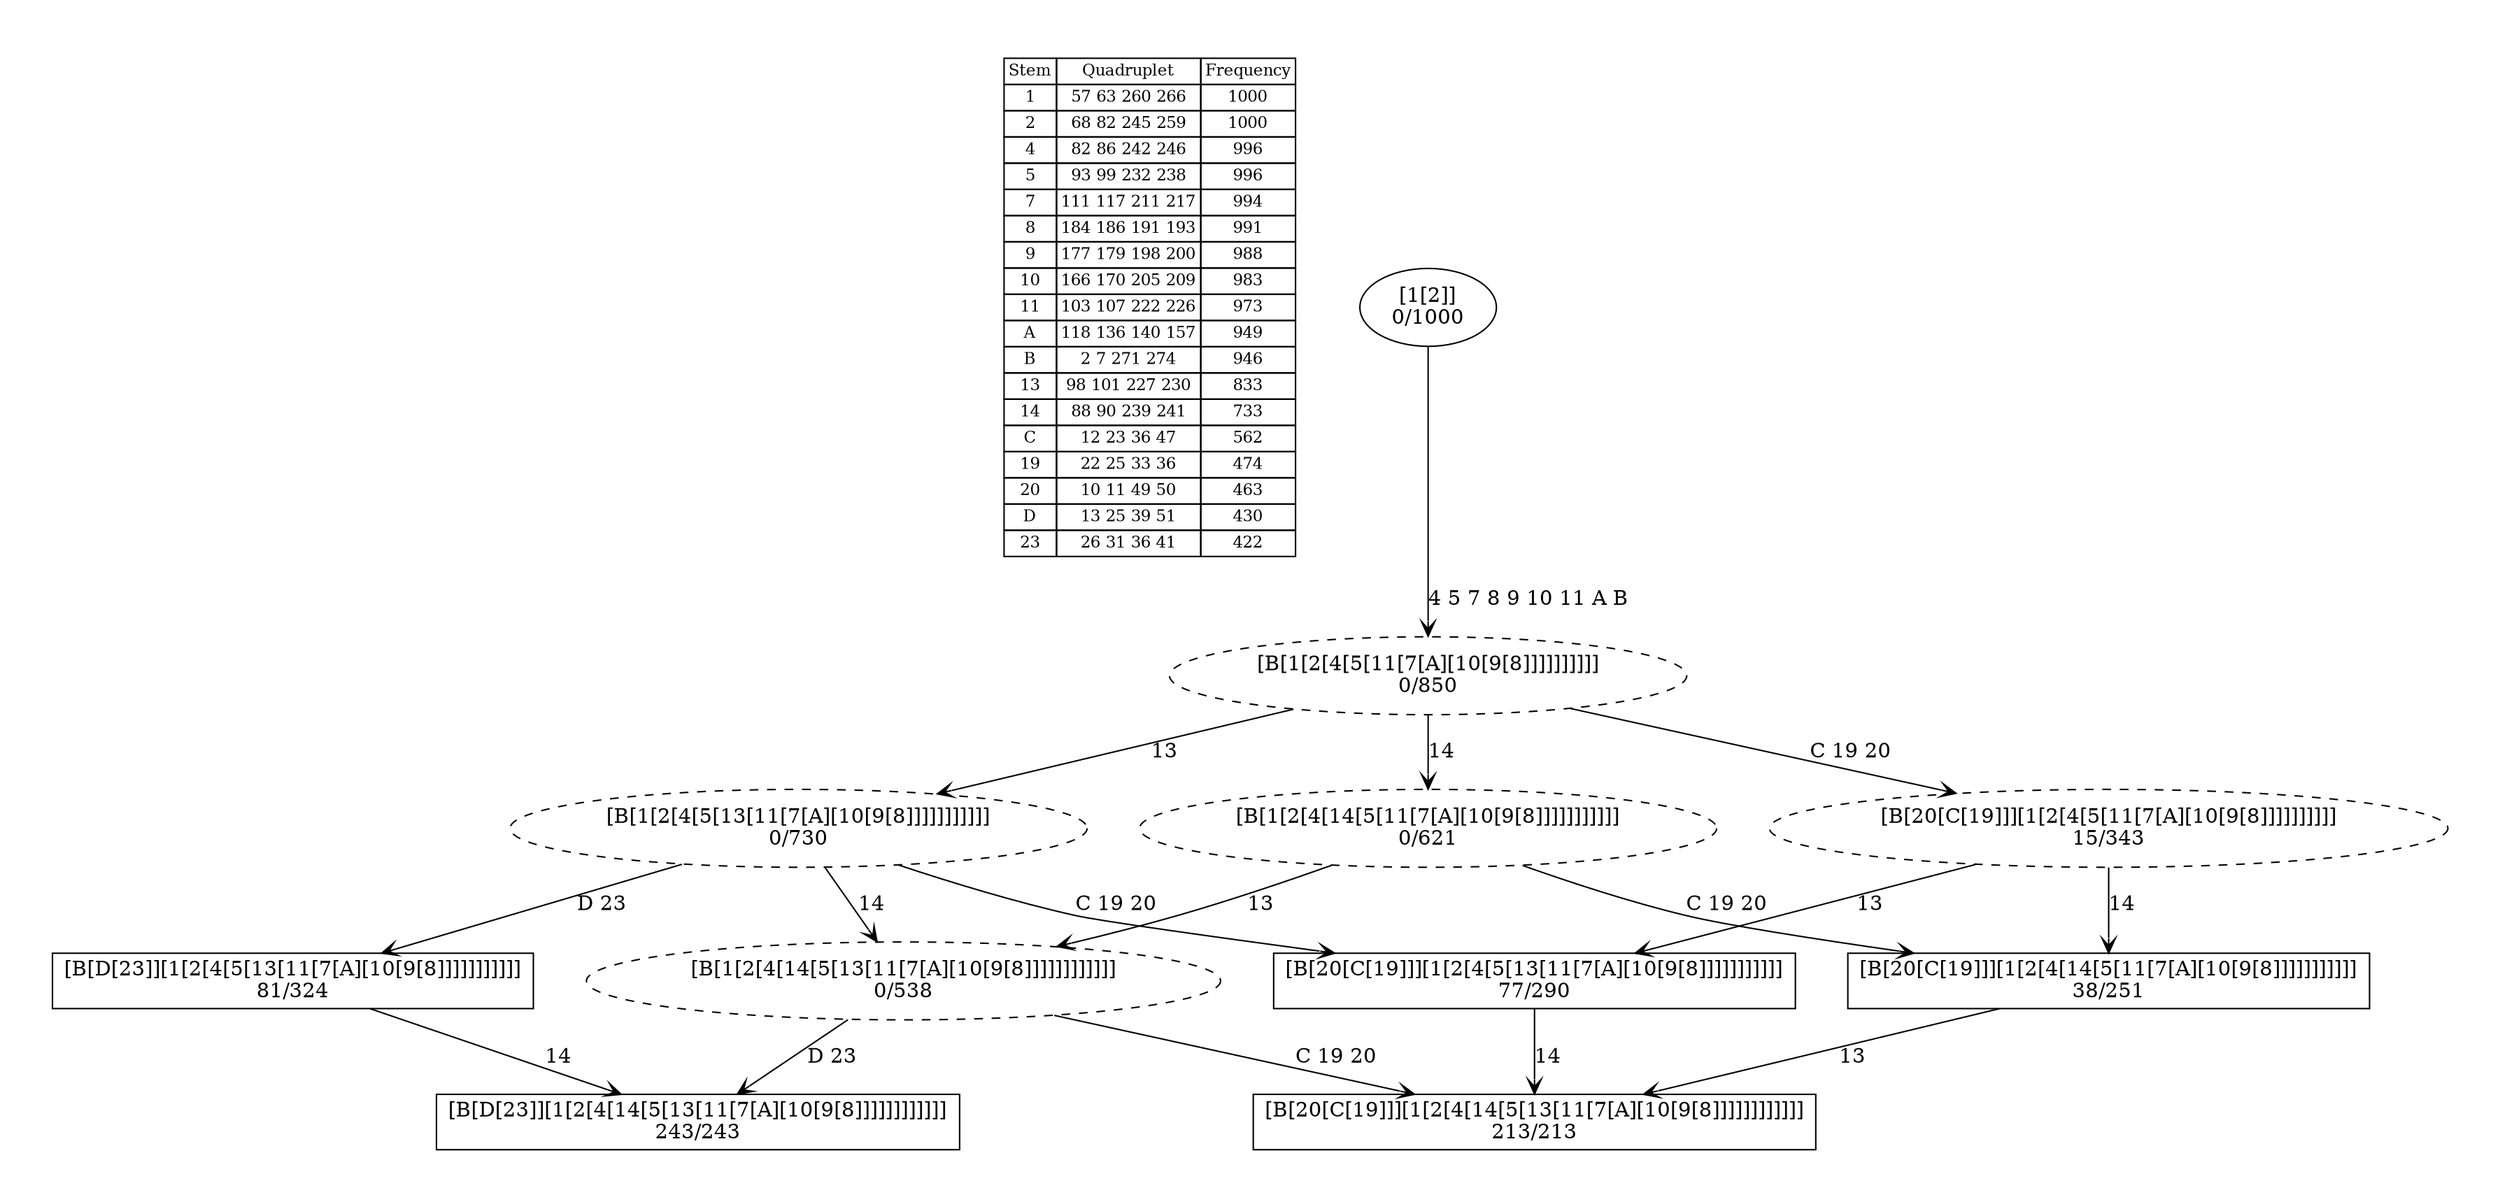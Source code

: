 digraph G {
	pad = 0.5;
	nodesep = 0.5;
"legend" [label = < <table border="0" cellborder="1" cellspacing="0"><tr><td>Stem</td><td>Quadruplet</td><td>Frequency</td></tr>
<tr><td>1</td><td>57 63 260 266</td><td>1000</td></tr>
<tr><td>2</td><td>68 82 245 259</td><td>1000</td></tr>
<tr><td>4</td><td>82 86 242 246</td><td>996</td></tr>
<tr><td>5</td><td>93 99 232 238</td><td>996</td></tr>
<tr><td>7</td><td>111 117 211 217</td><td>994</td></tr>
<tr><td>8</td><td>184 186 191 193</td><td>991</td></tr>
<tr><td>9</td><td>177 179 198 200</td><td>988</td></tr>
<tr><td>10</td><td>166 170 205 209</td><td>983</td></tr>
<tr><td>11</td><td>103 107 222 226</td><td>973</td></tr>
<tr><td>A</td><td>118 136 140 157</td><td>949</td></tr>
<tr><td>B</td><td>2 7 271 274</td><td>946</td></tr>
<tr><td>13</td><td>98 101 227 230</td><td>833</td></tr>
<tr><td>14</td><td>88 90 239 241</td><td>733</td></tr>
<tr><td>C</td><td>12 23 36 47</td><td>562</td></tr>
<tr><td>19</td><td>22 25 33 36</td><td>474</td></tr>
<tr><td>20</td><td>10 11 49 50</td><td>463</td></tr>
<tr><td>D</td><td>13 25 39 51</td><td>430</td></tr>
<tr><td>23</td><td>26 31 36 41</td><td>422</td></tr>
</table>>, shape = plaintext, fontsize=11];
"1 2 4 5 7 8 9 10 11 A B 13 14 D 23 " [shape = box];
"1 2 4 5 7 8 9 10 11 A B 13 14 C 19 20 " [shape = box];
"1 2 4 5 7 8 9 10 11 A B 13 D 23 " [shape = box];
"1 2 4 5 7 8 9 10 11 A B 13 C 19 20 " [shape = box];
"1 2 4 5 7 8 9 10 11 A B 14 C 19 20 " [shape = box];
"1 2 4 5 7 8 9 10 11 A B 13 14 " [style = dashed];
"1 2 4 5 7 8 9 10 11 A B 13 " [style = dashed];
"1 2 4 5 7 8 9 10 11 A B 14 " [style = dashed];
"1 2 4 5 7 8 9 10 11 A B " [style = dashed];
"1 2 4 5 7 8 9 10 11 A B C 19 20 " [style = dashed];
"1 2 4 5 7 8 9 10 11 A B 13 14 D 23 " [label = "[B[D[23]][1[2[4[14[5[13[11[7[A][10[9[8]]]]]]]]]]]]\n243/243"];
"1 2 4 5 7 8 9 10 11 A B 13 14 C 19 20 " [label = "[B[20[C[19]]][1[2[4[14[5[13[11[7[A][10[9[8]]]]]]]]]]]]\n213/213"];
"1 2 4 5 7 8 9 10 11 A B 13 D 23 " [label = "[B[D[23]][1[2[4[5[13[11[7[A][10[9[8]]]]]]]]]]]\n81/324"];
"1 2 4 5 7 8 9 10 11 A B 13 C 19 20 " [label = "[B[20[C[19]]][1[2[4[5[13[11[7[A][10[9[8]]]]]]]]]]]\n77/290"];
"1 2 4 5 7 8 9 10 11 A B 14 C 19 20 " [label = "[B[20[C[19]]][1[2[4[14[5[11[7[A][10[9[8]]]]]]]]]]]\n38/251"];
"1 2 4 5 7 8 9 10 11 A B 13 14 " [label = "[B[1[2[4[14[5[13[11[7[A][10[9[8]]]]]]]]]]]]\n0/538"];
"1 2 4 5 7 8 9 10 11 A B 13 " [label = "[B[1[2[4[5[13[11[7[A][10[9[8]]]]]]]]]]]\n0/730"];
"1 2 4 5 7 8 9 10 11 A B 14 " [label = "[B[1[2[4[14[5[11[7[A][10[9[8]]]]]]]]]]]\n0/621"];
"1 2 4 5 7 8 9 10 11 A B " [label = "[B[1[2[4[5[11[7[A][10[9[8]]]]]]]]]]\n0/850"];
"1 2 4 5 7 8 9 10 11 A B C 19 20 " [label = "[B[20[C[19]]][1[2[4[5[11[7[A][10[9[8]]]]]]]]]]\n15/343"];
"1 2 " [label = "[1[2]]\n0/1000"];
"1 2 4 5 7 8 9 10 11 A B 13 D 23 " -> "1 2 4 5 7 8 9 10 11 A B 13 14 D 23 " [label = "14 ", arrowhead = vee];
"1 2 4 5 7 8 9 10 11 A B 13 C 19 20 " -> "1 2 4 5 7 8 9 10 11 A B 13 14 C 19 20 " [label = "14 ", arrowhead = vee];
"1 2 4 5 7 8 9 10 11 A B 14 C 19 20 " -> "1 2 4 5 7 8 9 10 11 A B 13 14 C 19 20 " [label = "13 ", arrowhead = vee];
"1 2 4 5 7 8 9 10 11 A B 13 14 " -> "1 2 4 5 7 8 9 10 11 A B 13 14 D 23 " [label = "D 23 ", arrowhead = vee];
"1 2 4 5 7 8 9 10 11 A B 13 14 " -> "1 2 4 5 7 8 9 10 11 A B 13 14 C 19 20 " [label = "C 19 20 ", arrowhead = vee];
"1 2 4 5 7 8 9 10 11 A B 13 " -> "1 2 4 5 7 8 9 10 11 A B 13 C 19 20 " [label = "C 19 20 ", arrowhead = vee];
"1 2 4 5 7 8 9 10 11 A B 13 " -> "1 2 4 5 7 8 9 10 11 A B 13 14 " [label = "14 ", arrowhead = vee];
"1 2 4 5 7 8 9 10 11 A B 13 " -> "1 2 4 5 7 8 9 10 11 A B 13 D 23 " [label = "D 23 ", arrowhead = vee];
"1 2 4 5 7 8 9 10 11 A B 14 " -> "1 2 4 5 7 8 9 10 11 A B 14 C 19 20 " [label = "C 19 20 ", arrowhead = vee];
"1 2 4 5 7 8 9 10 11 A B 14 " -> "1 2 4 5 7 8 9 10 11 A B 13 14 " [label = "13 ", arrowhead = vee];
"1 2 4 5 7 8 9 10 11 A B " -> "1 2 4 5 7 8 9 10 11 A B 13 " [label = "13 ", arrowhead = vee];
"1 2 4 5 7 8 9 10 11 A B " -> "1 2 4 5 7 8 9 10 11 A B 14 " [label = "14 ", arrowhead = vee];
"1 2 4 5 7 8 9 10 11 A B " -> "1 2 4 5 7 8 9 10 11 A B C 19 20 " [label = "C 19 20 ", arrowhead = vee];
"1 2 4 5 7 8 9 10 11 A B C 19 20 " -> "1 2 4 5 7 8 9 10 11 A B 13 C 19 20 " [label = "13 ", arrowhead = vee];
"1 2 4 5 7 8 9 10 11 A B C 19 20 " -> "1 2 4 5 7 8 9 10 11 A B 14 C 19 20 " [label = "14 ", arrowhead = vee];
"1 2 " -> "1 2 4 5 7 8 9 10 11 A B " [label = "4 5 7 8 9 10 11 A B ", arrowhead = vee];
}